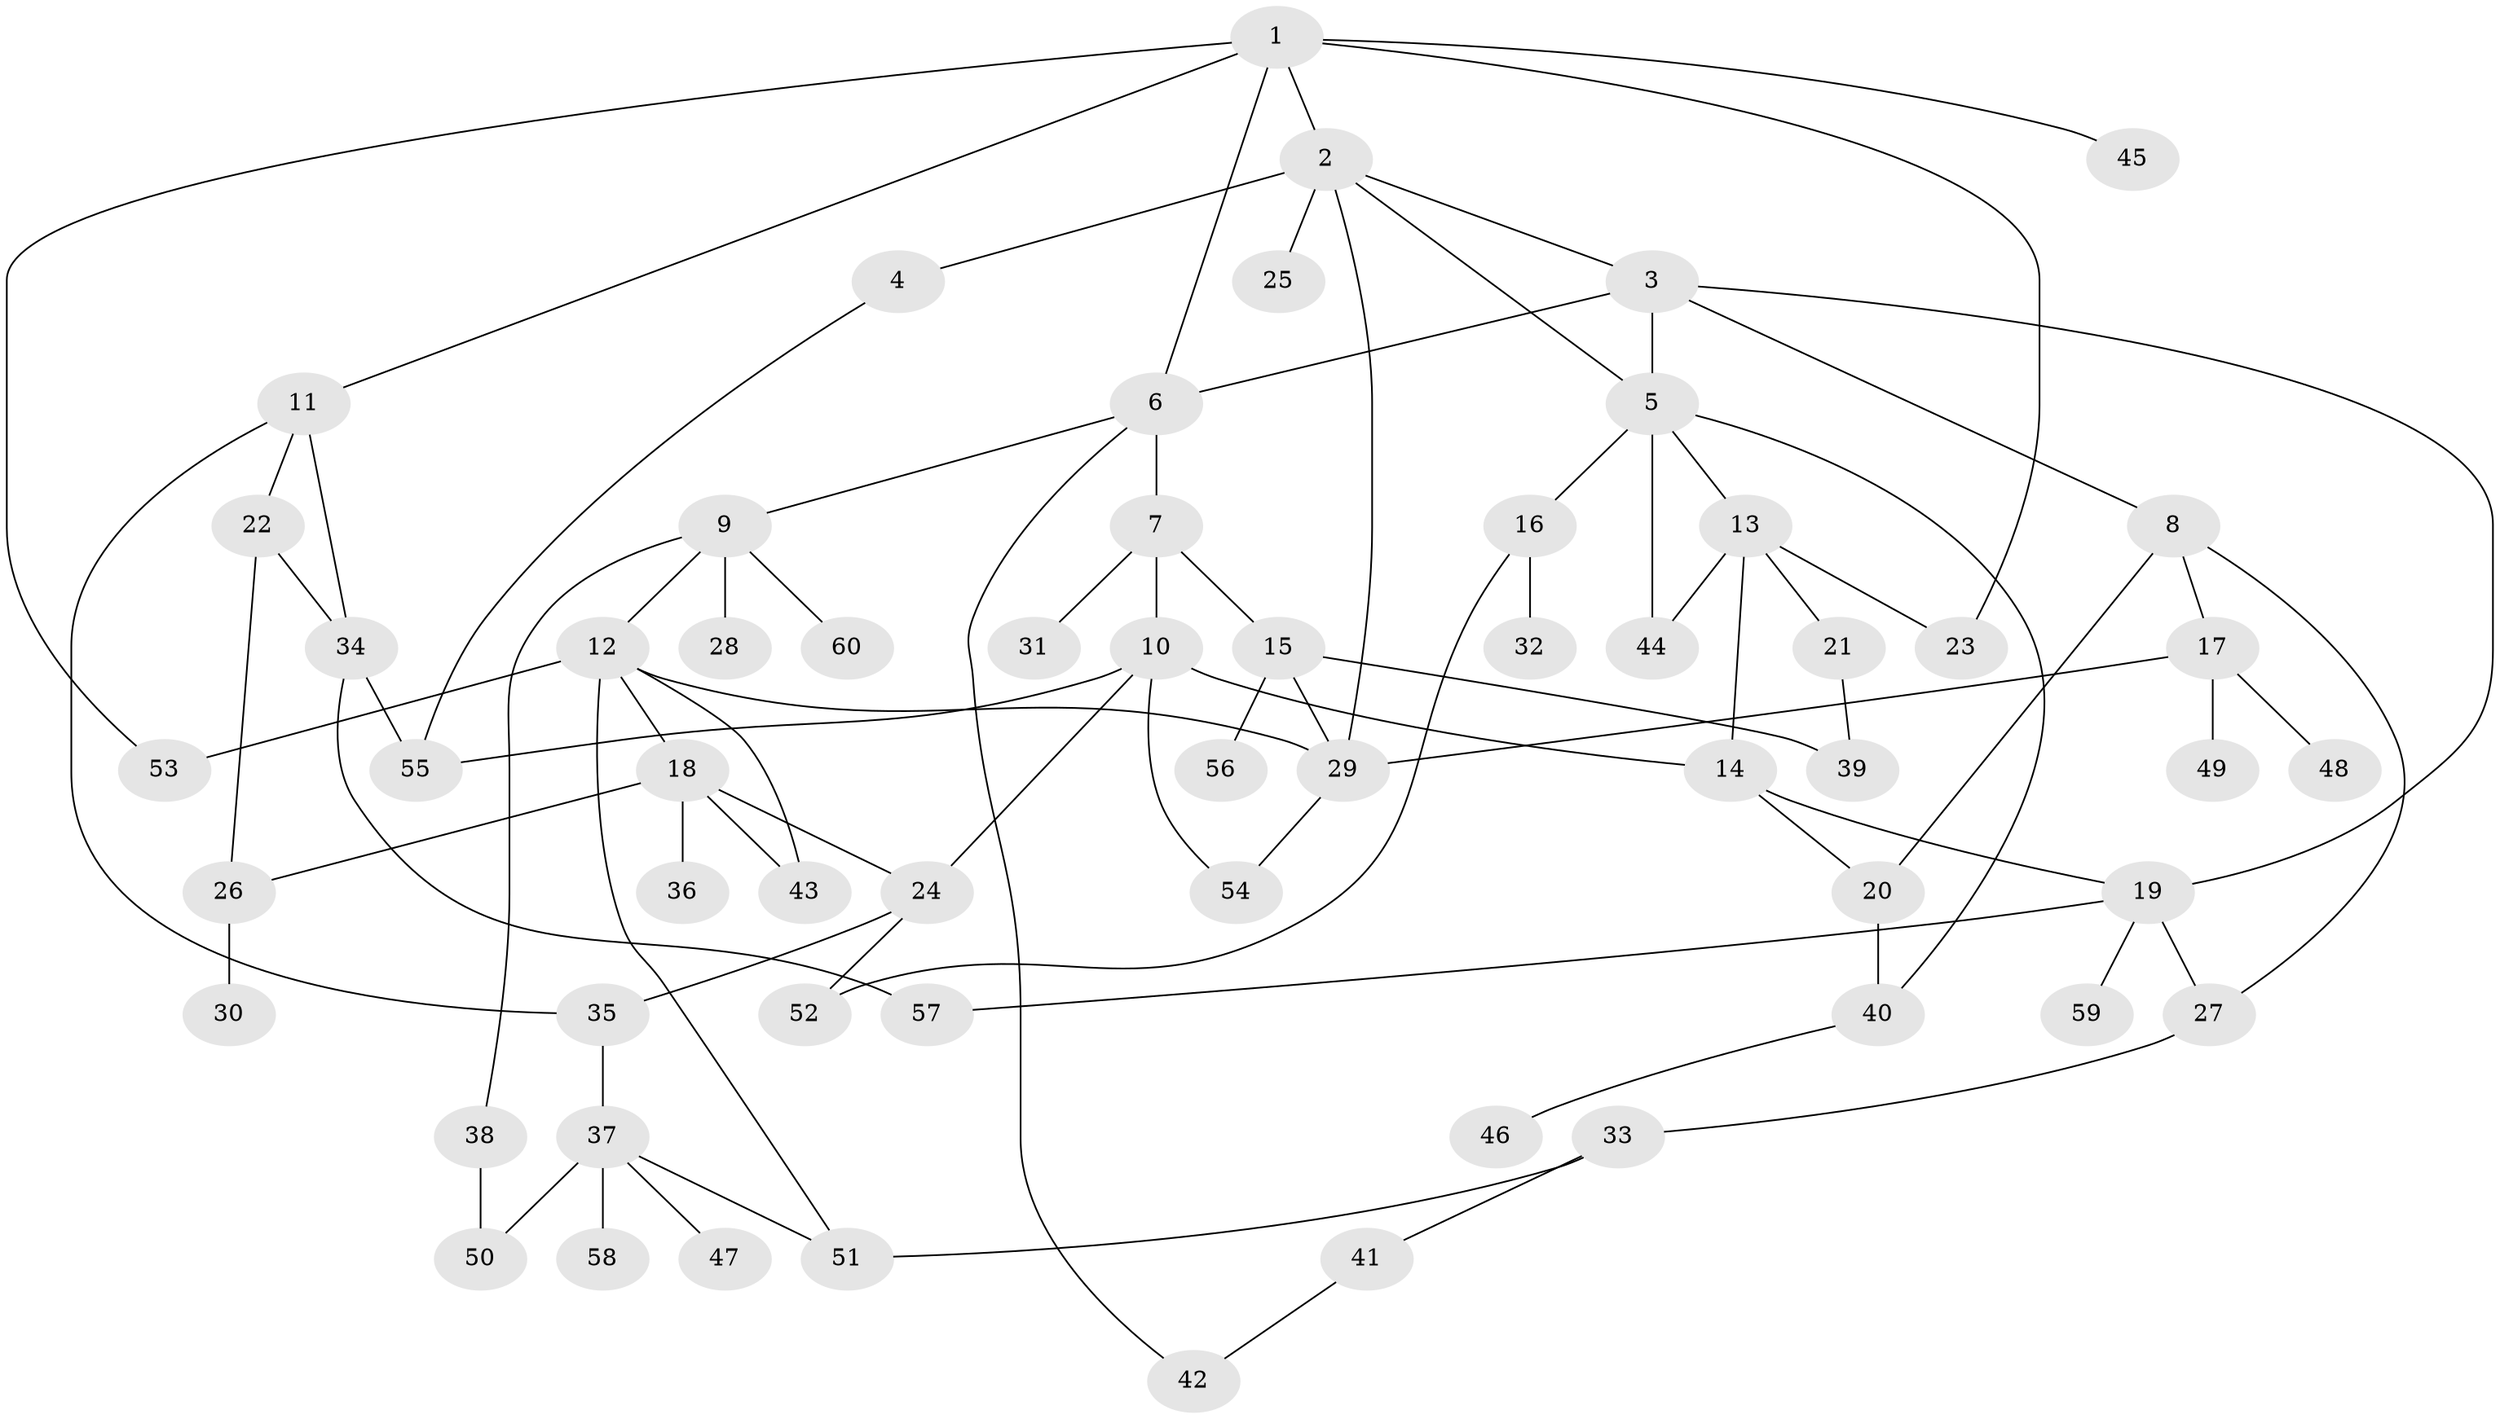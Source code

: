 // Generated by graph-tools (version 1.1) at 2025/42/03/09/25 04:42:23]
// undirected, 60 vertices, 87 edges
graph export_dot {
graph [start="1"]
  node [color=gray90,style=filled];
  1;
  2;
  3;
  4;
  5;
  6;
  7;
  8;
  9;
  10;
  11;
  12;
  13;
  14;
  15;
  16;
  17;
  18;
  19;
  20;
  21;
  22;
  23;
  24;
  25;
  26;
  27;
  28;
  29;
  30;
  31;
  32;
  33;
  34;
  35;
  36;
  37;
  38;
  39;
  40;
  41;
  42;
  43;
  44;
  45;
  46;
  47;
  48;
  49;
  50;
  51;
  52;
  53;
  54;
  55;
  56;
  57;
  58;
  59;
  60;
  1 -- 2;
  1 -- 6;
  1 -- 11;
  1 -- 23;
  1 -- 45;
  1 -- 53;
  2 -- 3;
  2 -- 4;
  2 -- 5;
  2 -- 25;
  2 -- 29;
  3 -- 8;
  3 -- 19;
  3 -- 5;
  3 -- 6;
  4 -- 55;
  5 -- 13;
  5 -- 16;
  5 -- 40;
  5 -- 44;
  6 -- 7;
  6 -- 9;
  6 -- 42;
  7 -- 10;
  7 -- 15;
  7 -- 31;
  8 -- 17;
  8 -- 20;
  8 -- 27;
  9 -- 12;
  9 -- 28;
  9 -- 38;
  9 -- 60;
  10 -- 14;
  10 -- 24;
  10 -- 55;
  10 -- 54;
  11 -- 22;
  11 -- 35;
  11 -- 34;
  12 -- 18;
  12 -- 43;
  12 -- 53;
  12 -- 29;
  12 -- 51;
  13 -- 21;
  13 -- 44;
  13 -- 14;
  13 -- 23;
  14 -- 20;
  14 -- 19;
  15 -- 39;
  15 -- 56;
  15 -- 29;
  16 -- 32;
  16 -- 52;
  17 -- 48;
  17 -- 49;
  17 -- 29;
  18 -- 26;
  18 -- 36;
  18 -- 24;
  18 -- 43;
  19 -- 57;
  19 -- 59;
  19 -- 27;
  20 -- 40;
  21 -- 39;
  22 -- 34;
  22 -- 26;
  24 -- 35;
  24 -- 52;
  26 -- 30;
  27 -- 33;
  29 -- 54;
  33 -- 41;
  33 -- 51;
  34 -- 55;
  34 -- 57;
  35 -- 37;
  37 -- 47;
  37 -- 51;
  37 -- 58;
  37 -- 50;
  38 -- 50;
  40 -- 46;
  41 -- 42;
}
